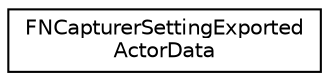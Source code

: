 digraph "Graphical Class Hierarchy"
{
  edge [fontname="Helvetica",fontsize="10",labelfontname="Helvetica",labelfontsize="10"];
  node [fontname="Helvetica",fontsize="10",shape=record];
  rankdir="LR";
  Node1 [label="FNCapturerSettingExported\lActorData",height=0.2,width=0.4,color="black", fillcolor="white", style="filled",URL="$struct_f_n_capturer_setting_exported_actor_data.html"];
}
